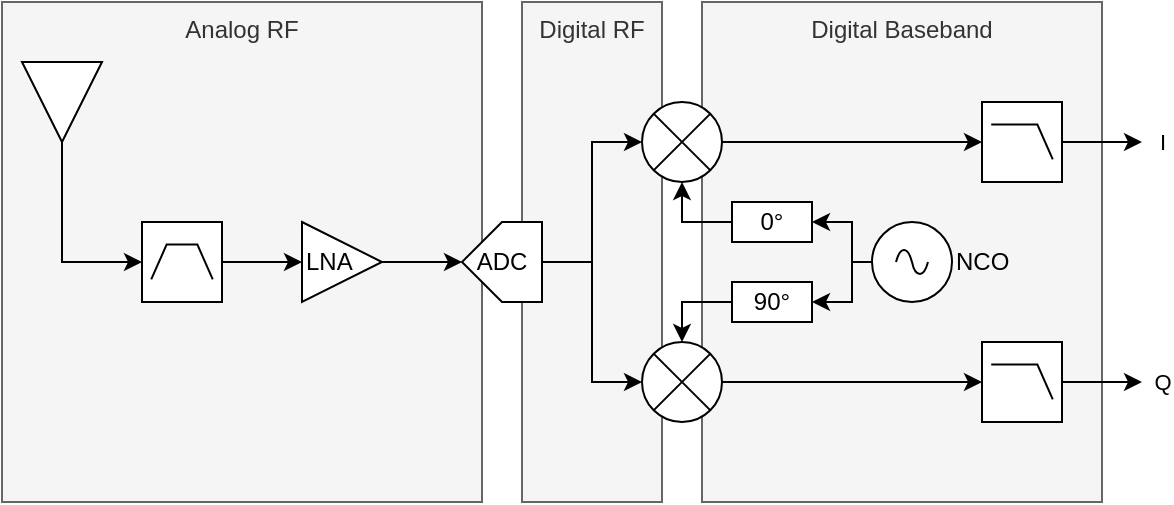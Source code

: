<mxfile version="22.1.16" type="device">
  <diagram id="C5RBs43oDa-KdzZeNtuy" name="Page-1">
    <mxGraphModel dx="683" dy="355" grid="1" gridSize="10" guides="1" tooltips="1" connect="1" arrows="1" fold="1" page="1" pageScale="1" pageWidth="827" pageHeight="1169" math="0" shadow="0">
      <root>
        <mxCell id="WIyWlLk6GJQsqaUBKTNV-0" />
        <mxCell id="WIyWlLk6GJQsqaUBKTNV-1" parent="WIyWlLk6GJQsqaUBKTNV-0" />
        <mxCell id="mkqup-HLXpr0y_vvKodh-57" value="Digital Baseband" style="rounded=0;whiteSpace=wrap;html=1;verticalAlign=top;fillColor=#f5f5f5;fontColor=#333333;strokeColor=#666666;" parent="WIyWlLk6GJQsqaUBKTNV-1" vertex="1">
          <mxGeometry x="360" y="130" width="200" height="250" as="geometry" />
        </mxCell>
        <mxCell id="mkqup-HLXpr0y_vvKodh-42" value="Digital RF" style="rounded=0;whiteSpace=wrap;html=1;verticalAlign=top;fillColor=#f5f5f5;fontColor=#333333;strokeColor=#666666;" parent="WIyWlLk6GJQsqaUBKTNV-1" vertex="1">
          <mxGeometry x="270" y="130" width="70" height="250" as="geometry" />
        </mxCell>
        <mxCell id="mkqup-HLXpr0y_vvKodh-40" value="Analog RF" style="rounded=0;whiteSpace=wrap;html=1;labelPosition=center;verticalLabelPosition=middle;align=center;verticalAlign=top;fillColor=#f5f5f5;strokeColor=#666666;fontColor=#333333;" parent="WIyWlLk6GJQsqaUBKTNV-1" vertex="1">
          <mxGeometry x="10" y="130" width="240" height="250" as="geometry" />
        </mxCell>
        <mxCell id="mkqup-HLXpr0y_vvKodh-6" style="edgeStyle=orthogonalEdgeStyle;rounded=0;orthogonalLoop=1;jettySize=auto;html=1;exitX=1;exitY=0.5;exitDx=0;exitDy=0;entryX=0;entryY=0.5;entryDx=0;entryDy=0;entryPerimeter=0;" parent="WIyWlLk6GJQsqaUBKTNV-1" source="mkqup-HLXpr0y_vvKodh-0" target="SEqjAX9M_a779w_KXdpA-0" edge="1">
          <mxGeometry relative="1" as="geometry">
            <mxPoint x="80" y="260" as="targetPoint" />
          </mxGeometry>
        </mxCell>
        <mxCell id="mkqup-HLXpr0y_vvKodh-0" value="" style="triangle;whiteSpace=wrap;html=1;rotation=90;" parent="WIyWlLk6GJQsqaUBKTNV-1" vertex="1">
          <mxGeometry x="20" y="160" width="40" height="40" as="geometry" />
        </mxCell>
        <mxCell id="mkqup-HLXpr0y_vvKodh-54" style="edgeStyle=orthogonalEdgeStyle;rounded=0;orthogonalLoop=1;jettySize=auto;html=1;exitX=1;exitY=0.5;exitDx=0;exitDy=0;entryX=0.5;entryY=1;entryDx=0;entryDy=0;" parent="WIyWlLk6GJQsqaUBKTNV-1" source="mkqup-HLXpr0y_vvKodh-3" target="mkqup-HLXpr0y_vvKodh-51" edge="1">
          <mxGeometry relative="1" as="geometry" />
        </mxCell>
        <mxCell id="mkqup-HLXpr0y_vvKodh-3" value="LNA" style="triangle;whiteSpace=wrap;html=1;align=left;" parent="WIyWlLk6GJQsqaUBKTNV-1" vertex="1">
          <mxGeometry x="160" y="240" width="40" height="40" as="geometry" />
        </mxCell>
        <mxCell id="mkqup-HLXpr0y_vvKodh-34" style="edgeStyle=orthogonalEdgeStyle;rounded=0;orthogonalLoop=1;jettySize=auto;html=1;exitX=1;exitY=0.5;exitDx=0;exitDy=0;entryX=0;entryY=0.5;entryDx=0;entryDy=0;entryPerimeter=0;" parent="WIyWlLk6GJQsqaUBKTNV-1" source="mkqup-HLXpr0y_vvKodh-22" target="SEqjAX9M_a779w_KXdpA-5" edge="1">
          <mxGeometry relative="1" as="geometry">
            <mxPoint x="500" y="200" as="targetPoint" />
          </mxGeometry>
        </mxCell>
        <mxCell id="mkqup-HLXpr0y_vvKodh-22" value="" style="shape=sumEllipse;perimeter=ellipsePerimeter;whiteSpace=wrap;html=1;backgroundOutline=1;" parent="WIyWlLk6GJQsqaUBKTNV-1" vertex="1">
          <mxGeometry x="330" y="180" width="40" height="40" as="geometry" />
        </mxCell>
        <mxCell id="mkqup-HLXpr0y_vvKodh-35" style="edgeStyle=orthogonalEdgeStyle;rounded=0;orthogonalLoop=1;jettySize=auto;html=1;exitX=1;exitY=0.5;exitDx=0;exitDy=0;entryX=0;entryY=0.5;entryDx=0;entryDy=0;entryPerimeter=0;" parent="WIyWlLk6GJQsqaUBKTNV-1" source="mkqup-HLXpr0y_vvKodh-23" target="SEqjAX9M_a779w_KXdpA-6" edge="1">
          <mxGeometry relative="1" as="geometry">
            <mxPoint x="500" y="320" as="targetPoint" />
          </mxGeometry>
        </mxCell>
        <mxCell id="mkqup-HLXpr0y_vvKodh-23" value="" style="shape=sumEllipse;perimeter=ellipsePerimeter;whiteSpace=wrap;html=1;backgroundOutline=1;" parent="WIyWlLk6GJQsqaUBKTNV-1" vertex="1">
          <mxGeometry x="330" y="300" width="40" height="40" as="geometry" />
        </mxCell>
        <mxCell id="mkqup-HLXpr0y_vvKodh-36" style="edgeStyle=orthogonalEdgeStyle;rounded=0;orthogonalLoop=1;jettySize=auto;html=1;exitX=1;exitY=0.5;exitDx=0;exitDy=0;exitPerimeter=0;" parent="WIyWlLk6GJQsqaUBKTNV-1" source="SEqjAX9M_a779w_KXdpA-5" edge="1">
          <mxGeometry relative="1" as="geometry">
            <mxPoint x="580" y="200" as="targetPoint" />
            <mxPoint x="540" y="200" as="sourcePoint" />
          </mxGeometry>
        </mxCell>
        <mxCell id="mkqup-HLXpr0y_vvKodh-38" value="I" style="edgeLabel;html=1;align=center;verticalAlign=middle;resizable=0;points=[];" parent="mkqup-HLXpr0y_vvKodh-36" vertex="1" connectable="0">
          <mxGeometry x="-0.212" y="2" relative="1" as="geometry">
            <mxPoint x="34" y="2" as="offset" />
          </mxGeometry>
        </mxCell>
        <mxCell id="mkqup-HLXpr0y_vvKodh-37" value="Q" style="edgeStyle=orthogonalEdgeStyle;rounded=0;orthogonalLoop=1;jettySize=auto;html=1;exitX=1;exitY=0.5;exitDx=0;exitDy=0;exitPerimeter=0;" parent="WIyWlLk6GJQsqaUBKTNV-1" source="SEqjAX9M_a779w_KXdpA-6" edge="1">
          <mxGeometry x="1" y="-10" relative="1" as="geometry">
            <mxPoint x="580" y="320" as="targetPoint" />
            <mxPoint x="540" y="320" as="sourcePoint" />
            <mxPoint x="10" y="-10" as="offset" />
          </mxGeometry>
        </mxCell>
        <mxCell id="mkqup-HLXpr0y_vvKodh-55" style="edgeStyle=orthogonalEdgeStyle;rounded=0;orthogonalLoop=1;jettySize=auto;html=1;exitX=0.5;exitY=0;exitDx=0;exitDy=0;entryX=0;entryY=0.5;entryDx=0;entryDy=0;" parent="WIyWlLk6GJQsqaUBKTNV-1" source="mkqup-HLXpr0y_vvKodh-51" target="mkqup-HLXpr0y_vvKodh-22" edge="1">
          <mxGeometry relative="1" as="geometry" />
        </mxCell>
        <mxCell id="mkqup-HLXpr0y_vvKodh-56" style="edgeStyle=orthogonalEdgeStyle;rounded=0;orthogonalLoop=1;jettySize=auto;html=1;exitX=0.5;exitY=0;exitDx=0;exitDy=0;entryX=0;entryY=0.5;entryDx=0;entryDy=0;" parent="WIyWlLk6GJQsqaUBKTNV-1" source="mkqup-HLXpr0y_vvKodh-51" target="mkqup-HLXpr0y_vvKodh-23" edge="1">
          <mxGeometry relative="1" as="geometry" />
        </mxCell>
        <mxCell id="mkqup-HLXpr0y_vvKodh-51" value="ADC" style="shape=offPageConnector;whiteSpace=wrap;html=1;rotation=90;size=0.5;horizontal=0;" parent="WIyWlLk6GJQsqaUBKTNV-1" vertex="1">
          <mxGeometry x="240" y="240" width="40" height="40" as="geometry" />
        </mxCell>
        <mxCell id="bBbGIOUQQ_QmJ0K_u6Ie-6" style="edgeStyle=orthogonalEdgeStyle;rounded=0;orthogonalLoop=1;jettySize=auto;html=1;exitX=0;exitY=0.5;exitDx=0;exitDy=0;entryX=0.5;entryY=1;entryDx=0;entryDy=0;" parent="WIyWlLk6GJQsqaUBKTNV-1" source="bBbGIOUQQ_QmJ0K_u6Ie-0" target="mkqup-HLXpr0y_vvKodh-22" edge="1">
          <mxGeometry relative="1" as="geometry" />
        </mxCell>
        <mxCell id="bBbGIOUQQ_QmJ0K_u6Ie-0" value="0°" style="rounded=0;whiteSpace=wrap;html=1;" parent="WIyWlLk6GJQsqaUBKTNV-1" vertex="1">
          <mxGeometry x="375" y="230" width="40" height="20" as="geometry" />
        </mxCell>
        <mxCell id="bBbGIOUQQ_QmJ0K_u6Ie-1" style="edgeStyle=orthogonalEdgeStyle;rounded=0;orthogonalLoop=1;jettySize=auto;html=1;entryX=1;entryY=0.5;entryDx=0;entryDy=0;exitX=0;exitY=0.5;exitDx=0;exitDy=0;exitPerimeter=0;" parent="WIyWlLk6GJQsqaUBKTNV-1" source="SEqjAX9M_a779w_KXdpA-7" target="bBbGIOUQQ_QmJ0K_u6Ie-0" edge="1">
          <mxGeometry relative="1" as="geometry">
            <Array as="points">
              <mxPoint x="435" y="260" />
              <mxPoint x="435" y="240" />
            </Array>
            <mxPoint x="445" y="260" as="sourcePoint" />
          </mxGeometry>
        </mxCell>
        <mxCell id="bBbGIOUQQ_QmJ0K_u6Ie-2" style="edgeStyle=orthogonalEdgeStyle;rounded=0;orthogonalLoop=1;jettySize=auto;html=1;exitX=0;exitY=0.5;exitDx=0;exitDy=0;entryX=1;entryY=0.5;entryDx=0;entryDy=0;exitPerimeter=0;" parent="WIyWlLk6GJQsqaUBKTNV-1" source="SEqjAX9M_a779w_KXdpA-7" target="bBbGIOUQQ_QmJ0K_u6Ie-4" edge="1">
          <mxGeometry relative="1" as="geometry">
            <Array as="points">
              <mxPoint x="435" y="260" />
              <mxPoint x="435" y="280" />
            </Array>
            <mxPoint x="445" y="260" as="sourcePoint" />
          </mxGeometry>
        </mxCell>
        <mxCell id="bBbGIOUQQ_QmJ0K_u6Ie-7" style="edgeStyle=orthogonalEdgeStyle;rounded=0;orthogonalLoop=1;jettySize=auto;html=1;exitX=0;exitY=0.5;exitDx=0;exitDy=0;entryX=0.5;entryY=0;entryDx=0;entryDy=0;" parent="WIyWlLk6GJQsqaUBKTNV-1" source="bBbGIOUQQ_QmJ0K_u6Ie-4" target="mkqup-HLXpr0y_vvKodh-23" edge="1">
          <mxGeometry relative="1" as="geometry" />
        </mxCell>
        <mxCell id="bBbGIOUQQ_QmJ0K_u6Ie-4" value="90°" style="rounded=0;whiteSpace=wrap;html=1;" parent="WIyWlLk6GJQsqaUBKTNV-1" vertex="1">
          <mxGeometry x="375" y="270" width="40" height="20" as="geometry" />
        </mxCell>
        <mxCell id="bBbGIOUQQ_QmJ0K_u6Ie-5" value="NCO" style="text;strokeColor=none;align=left;fillColor=none;html=1;verticalAlign=middle;whiteSpace=wrap;rounded=0;" parent="WIyWlLk6GJQsqaUBKTNV-1" vertex="1">
          <mxGeometry x="485" y="245" width="60" height="30" as="geometry" />
        </mxCell>
        <mxCell id="SEqjAX9M_a779w_KXdpA-2" style="edgeStyle=orthogonalEdgeStyle;rounded=0;orthogonalLoop=1;jettySize=auto;html=1;exitX=1;exitY=0.5;exitDx=0;exitDy=0;exitPerimeter=0;entryX=0;entryY=0.5;entryDx=0;entryDy=0;" edge="1" parent="WIyWlLk6GJQsqaUBKTNV-1" source="SEqjAX9M_a779w_KXdpA-0" target="mkqup-HLXpr0y_vvKodh-3">
          <mxGeometry relative="1" as="geometry" />
        </mxCell>
        <mxCell id="SEqjAX9M_a779w_KXdpA-0" value="" style="verticalLabelPosition=bottom;shadow=0;dashed=0;align=center;html=1;verticalAlign=top;shape=mxgraph.electrical.logic_gates.bandpass_filter;" vertex="1" parent="WIyWlLk6GJQsqaUBKTNV-1">
          <mxGeometry x="80" y="240" width="40" height="40" as="geometry" />
        </mxCell>
        <mxCell id="SEqjAX9M_a779w_KXdpA-5" value="" style="verticalLabelPosition=bottom;shadow=0;dashed=0;align=center;html=1;verticalAlign=top;shape=mxgraph.electrical.logic_gates.lowpass_filter;" vertex="1" parent="WIyWlLk6GJQsqaUBKTNV-1">
          <mxGeometry x="500" y="180" width="40" height="40" as="geometry" />
        </mxCell>
        <mxCell id="SEqjAX9M_a779w_KXdpA-6" value="" style="verticalLabelPosition=bottom;shadow=0;dashed=0;align=center;html=1;verticalAlign=top;shape=mxgraph.electrical.logic_gates.lowpass_filter;" vertex="1" parent="WIyWlLk6GJQsqaUBKTNV-1">
          <mxGeometry x="500" y="300" width="40" height="40" as="geometry" />
        </mxCell>
        <mxCell id="SEqjAX9M_a779w_KXdpA-7" value="" style="pointerEvents=1;verticalLabelPosition=bottom;shadow=0;dashed=0;align=center;html=1;verticalAlign=top;shape=mxgraph.electrical.signal_sources.source;aspect=fixed;points=[[0.5,0,0],[1,0.5,0],[0.5,1,0],[0,0.5,0]];elSignalType=ac;" vertex="1" parent="WIyWlLk6GJQsqaUBKTNV-1">
          <mxGeometry x="445" y="240" width="40" height="40" as="geometry" />
        </mxCell>
      </root>
    </mxGraphModel>
  </diagram>
</mxfile>
